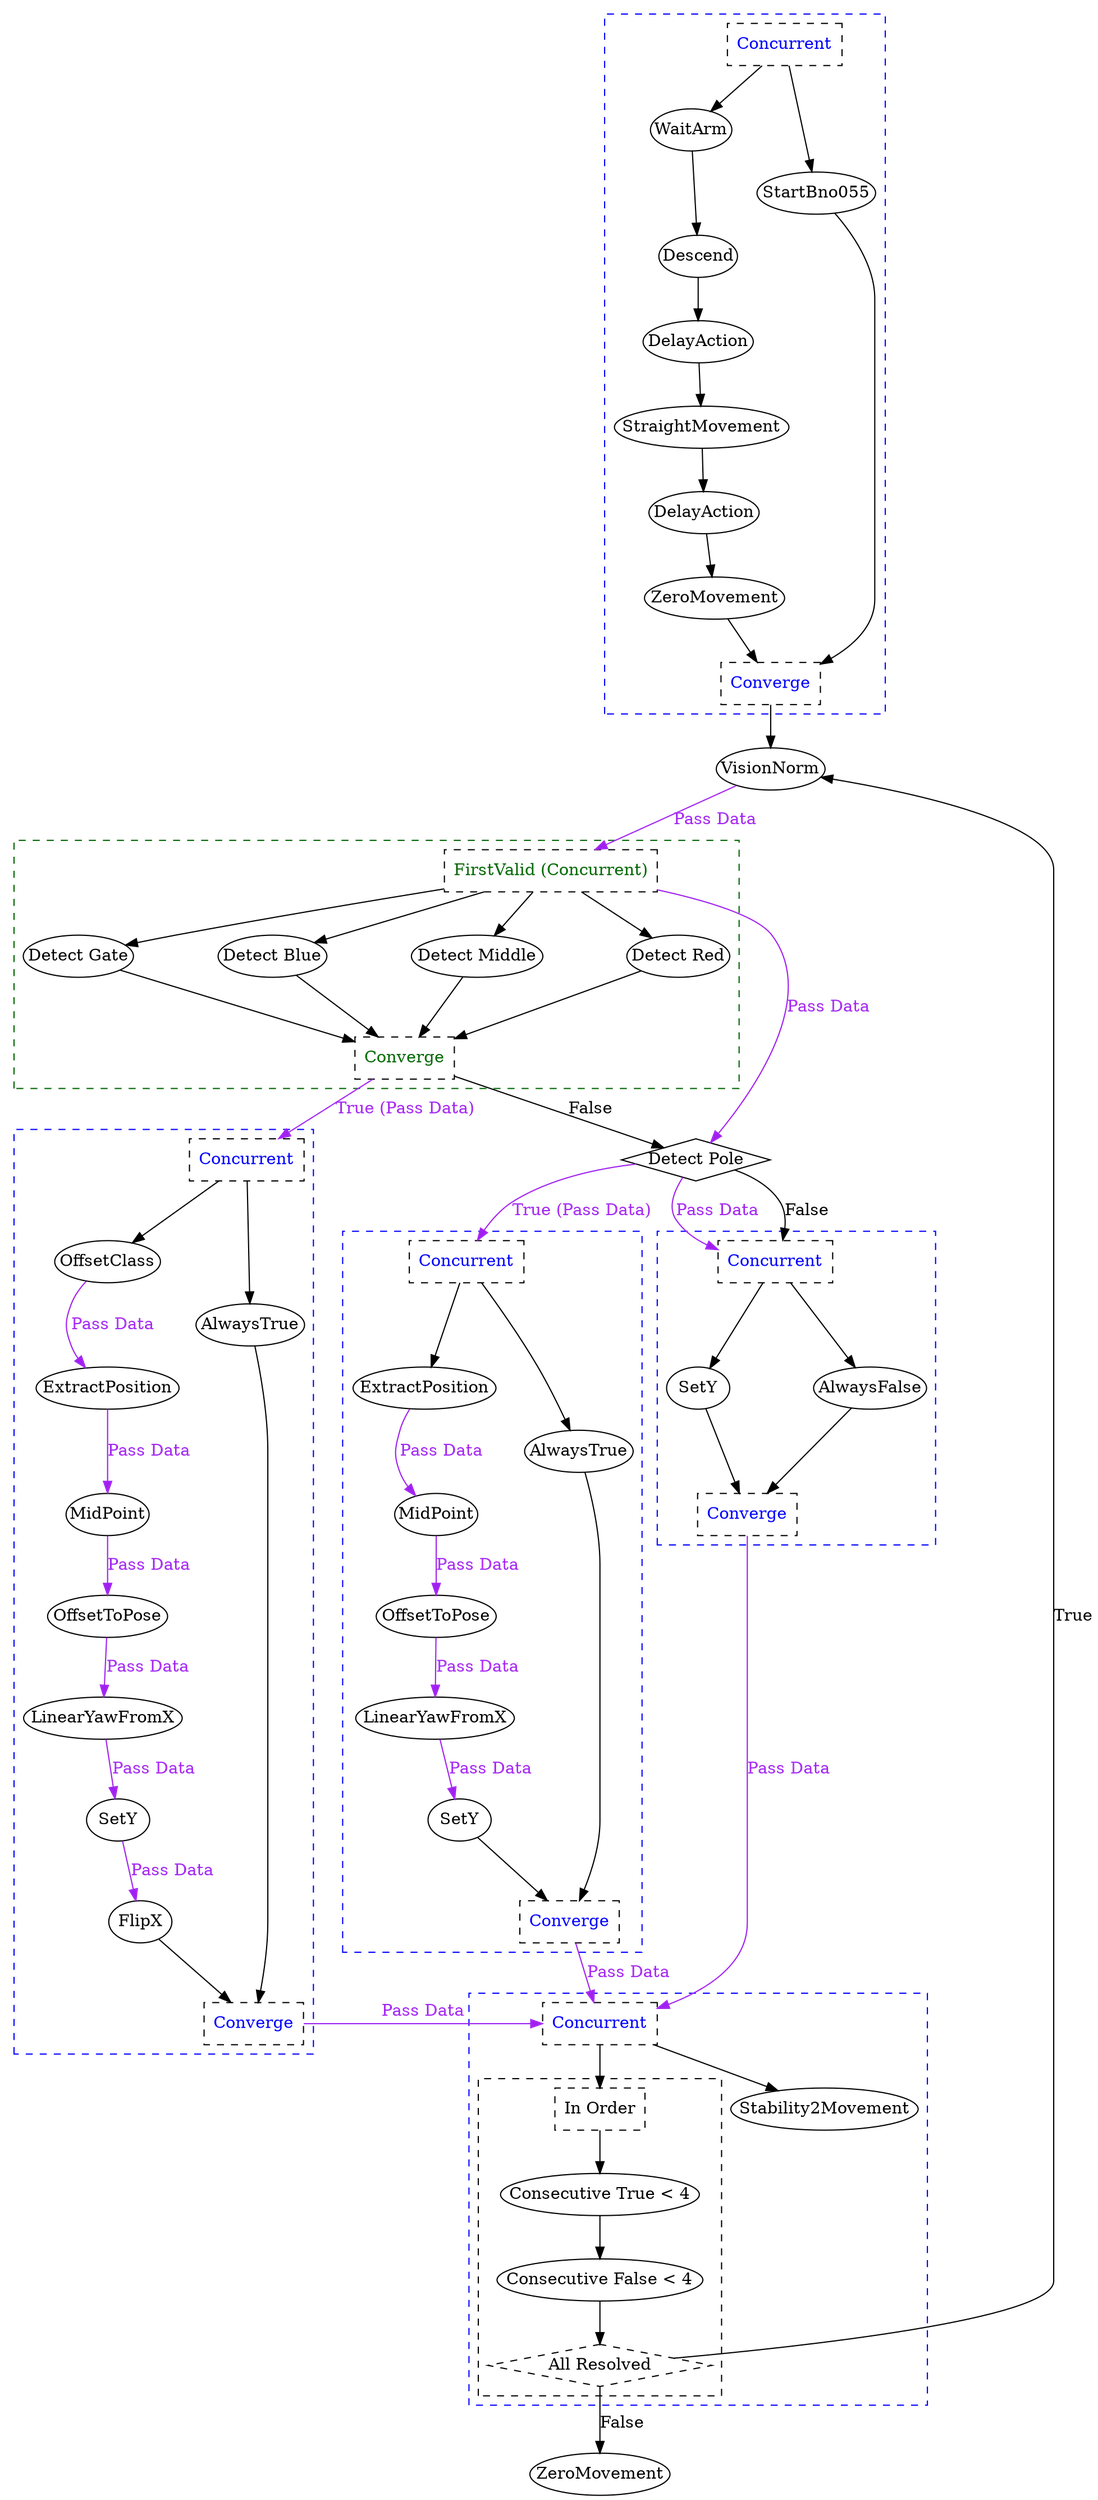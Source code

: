 digraph G {
	splines = true;
	nodesep = 1.0;
	bgcolor = "none"
	"a1854265-120d-4012-aef9-92839edb8660" [shape = diamond];
	"f5d43098-73fc-4ce5-88fb-c1ca28ec150c" [shape = diamond];
	"5818d0d5-3bce-43f0-a632-b0474c21b35f" [shape = diamond];
	subgraph "cluster_6b8cc0d2-5e1d-493f-a763-66e5b13d4b7b" {
		style = dashed;
		color = blue;
		"cbe17721-0aac-4523-bc53-5d6cffdf4229" -> "335323ca-c2ff-46c8-a1b4-3c8d92d31e83" ;
		"cc8fbf11-ab58-459d-9b5f-baa021dbcbad" -> "fac3e064-77a3-4c22-866f-8cae8079cc52" ;
		"fac3e064-77a3-4c22-866f-8cae8079cc52" -> "47cae2b6-efd4-4251-8089-133a1e4641d0" ;
		"335323ca-c2ff-46c8-a1b4-3c8d92d31e83" -> "cc8fbf11-ab58-459d-9b5f-baa021dbcbad" ;
		"1c205133-460b-4b5b-a629-090ded5ec46c" -> "cbe17721-0aac-4523-bc53-5d6cffdf4229" ;
		"870b0639-f164-4fac-b7e6-78b7fc244126" -> "1c205133-460b-4b5b-a629-090ded5ec46c";
		"870b0639-f164-4fac-b7e6-78b7fc244126" -> "2280c160-d903-45fc-8ad6-f2ab32bcfa72";
		"47cae2b6-efd4-4251-8089-133a1e4641d0" -> "698338f6-ea69-47a7-9637-1703fdc94da1";
		"2280c160-d903-45fc-8ad6-f2ab32bcfa72" -> "698338f6-ea69-47a7-9637-1703fdc94da1";
		"870b0639-f164-4fac-b7e6-78b7fc244126" [label = "Concurrent", shape = box, fontcolor = blue, style = dashed];
		"1c205133-460b-4b5b-a629-090ded5ec46c" [label = "WaitArm", margin = 0];
		"cbe17721-0aac-4523-bc53-5d6cffdf4229" [label = "Descend", margin = 0];
		"335323ca-c2ff-46c8-a1b4-3c8d92d31e83" [label = "DelayAction", margin = 0];
		"cc8fbf11-ab58-459d-9b5f-baa021dbcbad" [label = "StraightMovement", margin = 0];
		"fac3e064-77a3-4c22-866f-8cae8079cc52" [label = "DelayAction", margin = 0];
		"47cae2b6-efd4-4251-8089-133a1e4641d0" [label = "ZeroMovement", margin = 0];
		"2280c160-d903-45fc-8ad6-f2ab32bcfa72" [label = "StartBno055", margin = 0];
		"698338f6-ea69-47a7-9637-1703fdc94da1" [label = "Converge", shape = box, fontcolor = blue, style = dashed];
	}
	
	subgraph "cluster_a4cf51e0-83cf-4bcb-a231-eded91178552" {
		style = dashed;
		color = blue;
		"168142e3-c354-4e4f-92fd-09076b9e8feb" -> "e0f87ff8-52d3-4507-acc6-cf938f4cb913" [color = purple, fontcolor = purple, label = "Pass Data"];
		"663e7d83-6107-4807-91b5-17975369fe13" -> "168142e3-c354-4e4f-92fd-09076b9e8feb" [color = purple, fontcolor = purple, label = "Pass Data"];
		"e1c44f37-8fac-45e0-8539-d64408cfb9a8" -> "663e7d83-6107-4807-91b5-17975369fe13" [color = purple, fontcolor = purple, label = "Pass Data"];
		"db642fc1-8d1b-4722-8bcd-46198fc138d9" -> "e1c44f37-8fac-45e0-8539-d64408cfb9a8" [color = purple, fontcolor = purple, label = "Pass Data"];
		"a557a2c3-9d4e-4190-a420-3e7284d8b272" -> "db642fc1-8d1b-4722-8bcd-46198fc138d9" [color = purple, fontcolor = purple, label = "Pass Data"];
		"fa7735e5-da46-4ae3-90f5-b398e32c80f7" -> "a557a2c3-9d4e-4190-a420-3e7284d8b272" [color = purple, fontcolor = purple, label = "Pass Data"];
		"3aea1321-c18f-4f88-9b62-926c5a7cc67c" -> "fa7735e5-da46-4ae3-90f5-b398e32c80f7";
		"3aea1321-c18f-4f88-9b62-926c5a7cc67c" -> "08d718b6-4bf2-471d-b4a9-de774d502720";
		"e0f87ff8-52d3-4507-acc6-cf938f4cb913" -> "be8d0d33-187b-4b83-b38a-fc8e0c5ee24a";
		"08d718b6-4bf2-471d-b4a9-de774d502720" -> "be8d0d33-187b-4b83-b38a-fc8e0c5ee24a";
		"3aea1321-c18f-4f88-9b62-926c5a7cc67c" [label = "Concurrent", shape = box, fontcolor = blue, style = dashed];
		"fa7735e5-da46-4ae3-90f5-b398e32c80f7" [label = "OffsetClass", margin = 0];
		"a557a2c3-9d4e-4190-a420-3e7284d8b272" [label = "ExtractPosition", margin = 0];
		"db642fc1-8d1b-4722-8bcd-46198fc138d9" [label = "MidPoint", margin = 0];
		"e1c44f37-8fac-45e0-8539-d64408cfb9a8" [label = "OffsetToPose", margin = 0];
		"663e7d83-6107-4807-91b5-17975369fe13" [label = "LinearYawFromX", margin = 0];
		"168142e3-c354-4e4f-92fd-09076b9e8feb" [label = "SetY", margin = 0];
		"e0f87ff8-52d3-4507-acc6-cf938f4cb913" [label = "FlipX", margin = 0];
		"08d718b6-4bf2-471d-b4a9-de774d502720" [label = "AlwaysTrue", margin = 0];
		"be8d0d33-187b-4b83-b38a-fc8e0c5ee24a" [label = "Converge", shape = box, fontcolor = blue, style = dashed];
	}
	
	subgraph "cluster_97760f7d-459c-4a13-9ff6-8d97d23c0471" {
		style = dashed;
		color = blue;
		"32e633bc-34e5-45b3-aac6-12da725d855f" -> "6931d178-62b8-402f-8c72-f082ac686e2c" [color = purple, fontcolor = purple, label = "Pass Data"];
		"3f495192-03d8-43ad-a45d-0a4cdaeaa36a" -> "32e633bc-34e5-45b3-aac6-12da725d855f" [color = purple, fontcolor = purple, label = "Pass Data"];
		"8f9e9354-9a5d-47da-a20e-8bcbd98b02b8" -> "3f495192-03d8-43ad-a45d-0a4cdaeaa36a" [color = purple, fontcolor = purple, label = "Pass Data"];
		"7dc08fc6-cfda-461f-8135-ca4852202acb" -> "8f9e9354-9a5d-47da-a20e-8bcbd98b02b8" [color = purple, fontcolor = purple, label = "Pass Data"];
		"6528c978-2a56-4acc-85a7-ac12067d47a1" -> "7dc08fc6-cfda-461f-8135-ca4852202acb";
		"6528c978-2a56-4acc-85a7-ac12067d47a1" -> "c6616a79-7d84-45ce-b42b-d84d2e8f46e2";
		"6931d178-62b8-402f-8c72-f082ac686e2c" -> "54d1d16f-cf87-4642-a95f-a720fddcbdfd";
		"c6616a79-7d84-45ce-b42b-d84d2e8f46e2" -> "54d1d16f-cf87-4642-a95f-a720fddcbdfd";
		"6528c978-2a56-4acc-85a7-ac12067d47a1" [label = "Concurrent", shape = box, fontcolor = blue, style = dashed];
		"7dc08fc6-cfda-461f-8135-ca4852202acb" [label = "ExtractPosition", margin = 0];
		"8f9e9354-9a5d-47da-a20e-8bcbd98b02b8" [label = "MidPoint", margin = 0];
		"3f495192-03d8-43ad-a45d-0a4cdaeaa36a" [label = "OffsetToPose", margin = 0];
		"32e633bc-34e5-45b3-aac6-12da725d855f" [label = "LinearYawFromX", margin = 0];
		"6931d178-62b8-402f-8c72-f082ac686e2c" [label = "SetY", margin = 0];
		"c6616a79-7d84-45ce-b42b-d84d2e8f46e2" [label = "AlwaysTrue", margin = 0];
		"54d1d16f-cf87-4642-a95f-a720fddcbdfd" [label = "Converge", shape = box, fontcolor = blue, style = dashed];
	}
	
	subgraph "cluster_35e8a68c-3896-4be5-b8b7-c8e0d79c27e2" {
		style = dashed;
		color = blue;
		"3d91183f-1cbf-4541-a7d2-9d0fafd09e73" -> "67091a95-a3d3-45a5-b533-c7af9012f81e";
		"3d91183f-1cbf-4541-a7d2-9d0fafd09e73" -> "9ca51322-eb98-4088-9231-8707518568de";
		"67091a95-a3d3-45a5-b533-c7af9012f81e" -> "2f09f9ca-0042-4ce8-b299-eb190e95ec7c";
		"9ca51322-eb98-4088-9231-8707518568de" -> "2f09f9ca-0042-4ce8-b299-eb190e95ec7c";
		"3d91183f-1cbf-4541-a7d2-9d0fafd09e73" [label = "Concurrent", shape = box, fontcolor = blue, style = dashed];
		"67091a95-a3d3-45a5-b533-c7af9012f81e" [label = "SetY", margin = 0];
		"9ca51322-eb98-4088-9231-8707518568de" [label = "AlwaysFalse", margin = 0];
		"2f09f9ca-0042-4ce8-b299-eb190e95ec7c" [label = "Converge", shape = box, fontcolor = blue, style = dashed];
	}
	
	subgraph "cluster_be5d7a2a-b8d0-4bf4-9a16-4df88637b1b8" {
		style = dashed;
		color = darkgreen;
		"278d38de-6cbb-4729-9d05-c076ed4e660c" -> "b11910b9-202e-4f58-a53a-e335d22d0cc3";
		"278d38de-6cbb-4729-9d05-c076ed4e660c" -> "3317e697-27ae-4c6e-9ff7-14d32538b811";
		"278d38de-6cbb-4729-9d05-c076ed4e660c" -> "261188fa-af59-4baa-a0c1-b7e0ec76c526";
		"278d38de-6cbb-4729-9d05-c076ed4e660c" -> "09cacc9d-fa2b-4b86-a7dc-bddc1cfa51d0";
		"b11910b9-202e-4f58-a53a-e335d22d0cc3" -> "f5d43098-73fc-4ce5-88fb-c1ca28ec150c";
		"3317e697-27ae-4c6e-9ff7-14d32538b811" -> "f5d43098-73fc-4ce5-88fb-c1ca28ec150c";
		"261188fa-af59-4baa-a0c1-b7e0ec76c526" -> "f5d43098-73fc-4ce5-88fb-c1ca28ec150c";
		"09cacc9d-fa2b-4b86-a7dc-bddc1cfa51d0" -> "f5d43098-73fc-4ce5-88fb-c1ca28ec150c";
		"278d38de-6cbb-4729-9d05-c076ed4e660c" [label = "FirstValid (Concurrent)", shape = box, fontcolor = darkgreen, style = dashed];
		"b11910b9-202e-4f58-a53a-e335d22d0cc3" [label = "Detect Gate", margin = 0];
		"3317e697-27ae-4c6e-9ff7-14d32538b811" [label = "Detect Blue", margin = 0];
		"261188fa-af59-4baa-a0c1-b7e0ec76c526" [label = "Detect Middle", margin = 0];
		"09cacc9d-fa2b-4b86-a7dc-bddc1cfa51d0" [label = "Detect Red", margin = 0];
		"f5d43098-73fc-4ce5-88fb-c1ca28ec150c" [label = "Converge", shape = box, fontcolor = darkgreen, style = dashed];
	}
	
	subgraph "cluster_ba643cbc-6938-41c5-8b83-b736a0e3413f" {
		style = dashed;
		color = blue;
		subgraph "cluster_faf34dae-c2b6-4a06-9883-6ff7c2a3902a" {
			style = dashed;
			color = black;
			"4288314f-3306-4dd3-878d-5fd9d2d6eff6" -> "4114680c-bde8-4972-a783-564f9e701cb0";
			"4114680c-bde8-4972-a783-564f9e701cb0" -> "fb0b4de4-d026-40ae-a4b0-41a793f77eef";
			"fb0b4de4-d026-40ae-a4b0-41a793f77eef" -> "5818d0d5-3bce-43f0-a632-b0474c21b35f";
			"4288314f-3306-4dd3-878d-5fd9d2d6eff6" [label = "In Order", shape = box, style = dashed];
			"5818d0d5-3bce-43f0-a632-b0474c21b35f" [label = "All Resolved", shape = diamond, fontcolor = black, style = dashed];
			"4114680c-bde8-4972-a783-564f9e701cb0" [label = "Consecutive True < 4", margin = 0];
			"fb0b4de4-d026-40ae-a4b0-41a793f77eef" [label = "Consecutive False < 4", margin = 0];
		}
		
		"47e1f3c5-00ff-4a57-9d93-c24345bfc24e" -> "4a24a69c-bb85-4a20-a2a9-e17412317249";
		"47e1f3c5-00ff-4a57-9d93-c24345bfc24e" -> "4288314f-3306-4dd3-878d-5fd9d2d6eff6";
		"47e1f3c5-00ff-4a57-9d93-c24345bfc24e" [label = "Concurrent", shape = box, fontcolor = blue, style = dashed];
		"4a24a69c-bb85-4a20-a2a9-e17412317249" [label = "Stability2Movement", margin = 0];
	}
	
	"a1854265-120d-4012-aef9-92839edb8660" -> "6528c978-2a56-4acc-85a7-ac12067d47a1" [color = purple, fontcolor = purple, label = "True (Pass Data)"];
	"a1854265-120d-4012-aef9-92839edb8660" -> "3d91183f-1cbf-4541-a7d2-9d0fafd09e73" [label = "False"];
	"a1854265-120d-4012-aef9-92839edb8660" -> "3d91183f-1cbf-4541-a7d2-9d0fafd09e73" [color = purple, fontcolor = purple, label = "Pass Data"];
	"f5d43098-73fc-4ce5-88fb-c1ca28ec150c" -> "3aea1321-c18f-4f88-9b62-926c5a7cc67c" [color = purple, fontcolor = purple, label = "True (Pass Data)"];
	"f5d43098-73fc-4ce5-88fb-c1ca28ec150c" -> "a1854265-120d-4012-aef9-92839edb8660" [label = "False"];
	"278d38de-6cbb-4729-9d05-c076ed4e660c" -> "a1854265-120d-4012-aef9-92839edb8660" [color = purple, fontcolor = purple, label = "Pass Data"];
	"be8d0d33-187b-4b83-b38a-fc8e0c5ee24a" -> "47e1f3c5-00ff-4a57-9d93-c24345bfc24e" [color = purple, fontcolor = purple, label = "Pass Data"];
	"54d1d16f-cf87-4642-a95f-a720fddcbdfd" -> "47e1f3c5-00ff-4a57-9d93-c24345bfc24e" [color = purple, fontcolor = purple, label = "Pass Data"];
	"2f09f9ca-0042-4ce8-b299-eb190e95ec7c" -> "47e1f3c5-00ff-4a57-9d93-c24345bfc24e" [color = purple, fontcolor = purple, label = "Pass Data"];
	"5a4d4d49-1284-4de1-8536-cf5c02e74790" -> "278d38de-6cbb-4729-9d05-c076ed4e660c" [color = purple, fontcolor = purple, label = "Pass Data"];
	"5818d0d5-3bce-43f0-a632-b0474c21b35f" -> "5a4d4d49-1284-4de1-8536-cf5c02e74790" [label = "True"];
	"5818d0d5-3bce-43f0-a632-b0474c21b35f" -> "3869f47b-8e3c-4661-b9d9-34a0563d00a9" [label = "False"];
	"698338f6-ea69-47a7-9637-1703fdc94da1" -> "5a4d4d49-1284-4de1-8536-cf5c02e74790" ;
	"5a4d4d49-1284-4de1-8536-cf5c02e74790" [label = "VisionNorm", margin = 0];
	"a1854265-120d-4012-aef9-92839edb8660" [label = "Detect Pole", margin = 0];
	"3869f47b-8e3c-4661-b9d9-34a0563d00a9" [label = "ZeroMovement", margin = 0];
}

